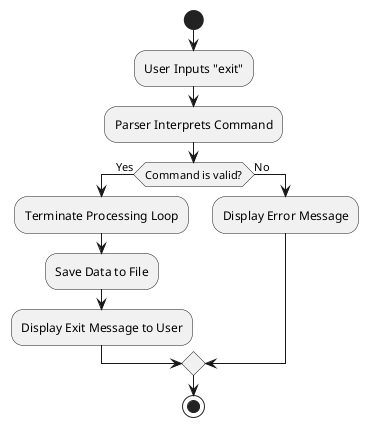 @startuml
start
:User Inputs "exit";
:Parser Interprets Command;
if (Command is valid?) then (Yes)
    :Terminate Processing Loop;
    :Save Data to File;
    :Display Exit Message to User;
else (No)
    :Display Error Message;
endif
stop
@enduml
